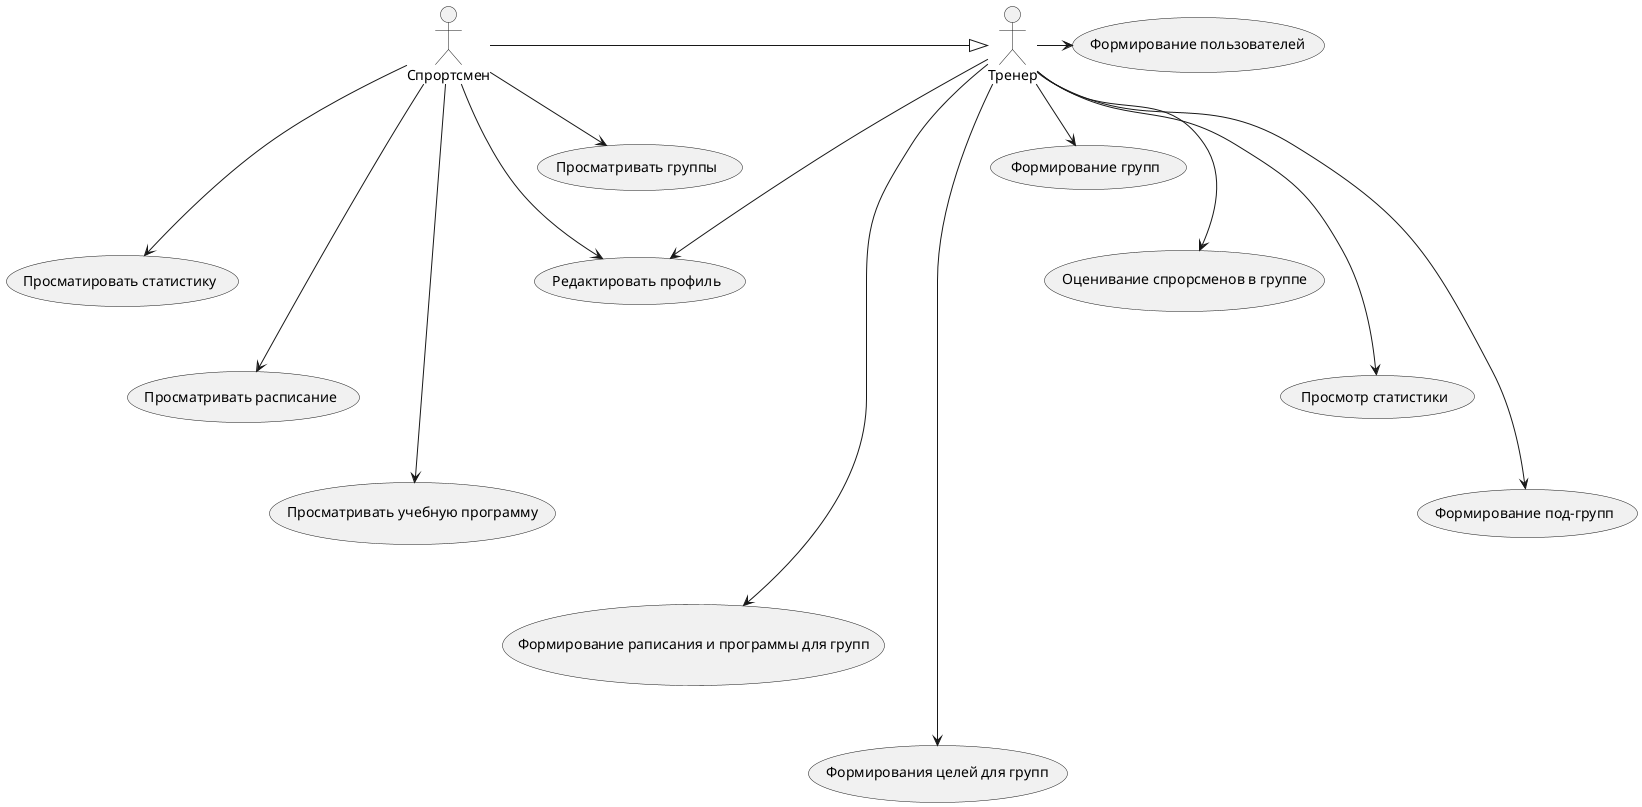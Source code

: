 @startuml
    actor Тренер
    actor Спрортсмен
    
    usecase "Формирование пользователей" as TUC1
    usecase "Формирование групп" as TUC2
    usecase "Оценивание спрорсменов в группе" as TUC3
    usecase "Просмотр статистики" as TUC4
    usecase "Формирование под-групп" as TUC5
    usecase "Формирование раписания и программы для групп" as TUC6
    usecase "Формирования целей для групп" as TUC7
    
    usecase "Редактировать профиль" as SUC1
    usecase "Просматривать группы" as SUC2
    usecase "Просматировать статистику" as SUC3
    usecase "Просматривать расписание" as SUC4
    usecase "Просматривать учебную программу" as SUC5
    
    Спрортсмен -|> Тренер
    Тренер ---> SUC1
    Тренер -> TUC1
    Тренер --> TUC2
    Тренер ---> TUC3
    Тренер ----> TUC4
    Тренер -----> TUC5
    Тренер ------> TUC6
    Тренер -------> TUC7
    
    Спрортсмен -> SUC1
    Спрортсмен --> SUC2
    Спрортсмен ---> SUC3
    Спрортсмен ----> SUC4
    Спрортсмен -----> SUC5

@enduml